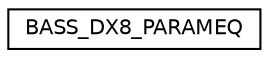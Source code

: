 digraph "Graphical Class Hierarchy"
{
 // LATEX_PDF_SIZE
  edge [fontname="Helvetica",fontsize="10",labelfontname="Helvetica",labelfontsize="10"];
  node [fontname="Helvetica",fontsize="10",shape=record];
  rankdir="LR";
  Node0 [label="BASS_DX8_PARAMEQ",height=0.2,width=0.4,color="black", fillcolor="white", style="filled",URL="$struct_b_a_s_s___d_x8___p_a_r_a_m_e_q.html",tooltip=" "];
}

